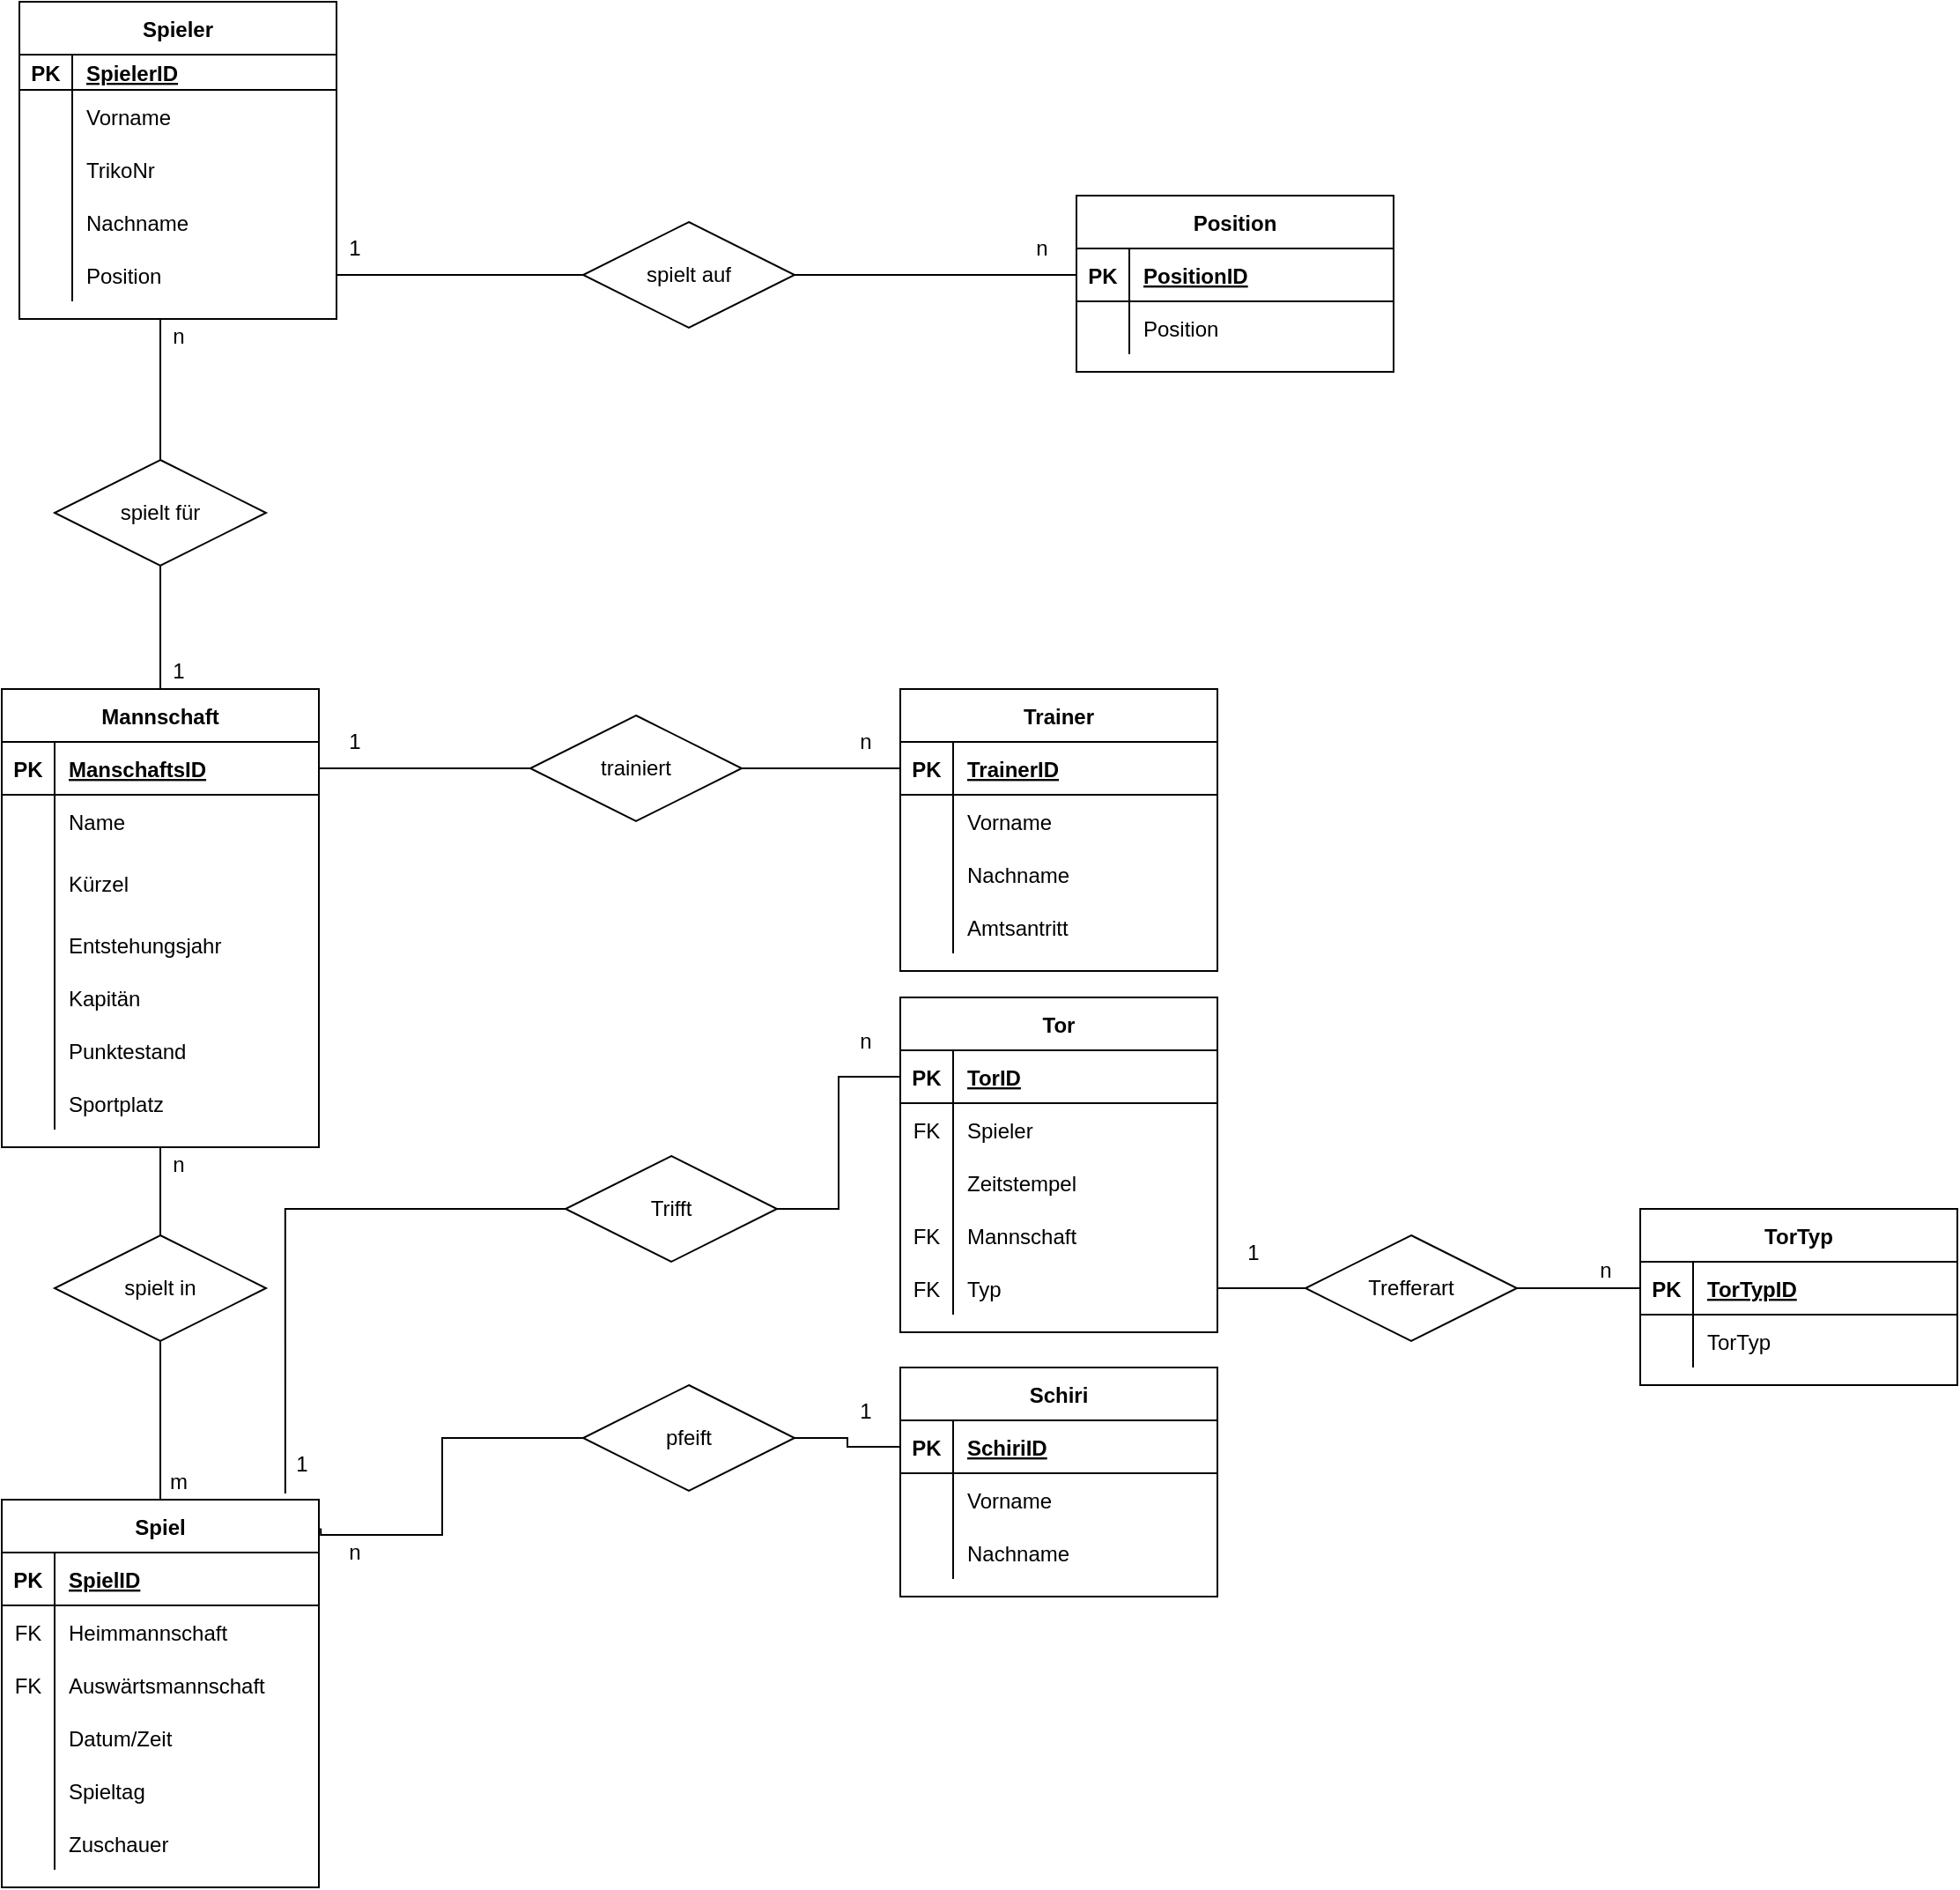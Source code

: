 <mxfile version="17.4.6" type="device"><diagram id="QR0t5IA153Iwo3cDRj8c" name="Page-1"><mxGraphModel dx="1673" dy="841" grid="1" gridSize="10" guides="1" tooltips="1" connect="1" arrows="1" fold="1" page="1" pageScale="1" pageWidth="827" pageHeight="1169" math="0" shadow="0"><root><mxCell id="0"/><mxCell id="1" parent="0"/><mxCell id="EWFxsvUNvCJsgyizFz2t-1" value="Spieler" style="shape=table;startSize=30;container=1;collapsible=1;childLayout=tableLayout;fixedRows=1;rowLines=0;fontStyle=1;align=center;resizeLast=1;" parent="1" vertex="1"><mxGeometry x="70" y="90" width="180" height="180" as="geometry"/></mxCell><mxCell id="EWFxsvUNvCJsgyizFz2t-2" value="" style="shape=tableRow;horizontal=0;startSize=0;swimlaneHead=0;swimlaneBody=0;fillColor=none;collapsible=0;dropTarget=0;points=[[0,0.5],[1,0.5]];portConstraint=eastwest;top=0;left=0;right=0;bottom=1;" parent="EWFxsvUNvCJsgyizFz2t-1" vertex="1"><mxGeometry y="30" width="180" height="20" as="geometry"/></mxCell><mxCell id="EWFxsvUNvCJsgyizFz2t-3" value="PK" style="shape=partialRectangle;connectable=0;fillColor=none;top=0;left=0;bottom=0;right=0;fontStyle=1;overflow=hidden;" parent="EWFxsvUNvCJsgyizFz2t-2" vertex="1"><mxGeometry width="30" height="20" as="geometry"><mxRectangle width="30" height="20" as="alternateBounds"/></mxGeometry></mxCell><mxCell id="EWFxsvUNvCJsgyizFz2t-4" value="SpielerID" style="shape=partialRectangle;connectable=0;fillColor=none;top=0;left=0;bottom=0;right=0;align=left;spacingLeft=6;fontStyle=5;overflow=hidden;" parent="EWFxsvUNvCJsgyizFz2t-2" vertex="1"><mxGeometry x="30" width="150" height="20" as="geometry"><mxRectangle width="150" height="20" as="alternateBounds"/></mxGeometry></mxCell><mxCell id="EWFxsvUNvCJsgyizFz2t-5" value="" style="shape=tableRow;horizontal=0;startSize=0;swimlaneHead=0;swimlaneBody=0;fillColor=none;collapsible=0;dropTarget=0;points=[[0,0.5],[1,0.5]];portConstraint=eastwest;top=0;left=0;right=0;bottom=0;" parent="EWFxsvUNvCJsgyizFz2t-1" vertex="1"><mxGeometry y="50" width="180" height="30" as="geometry"/></mxCell><mxCell id="EWFxsvUNvCJsgyizFz2t-6" value="" style="shape=partialRectangle;connectable=0;fillColor=none;top=0;left=0;bottom=0;right=0;editable=1;overflow=hidden;" parent="EWFxsvUNvCJsgyizFz2t-5" vertex="1"><mxGeometry width="30" height="30" as="geometry"><mxRectangle width="30" height="30" as="alternateBounds"/></mxGeometry></mxCell><mxCell id="EWFxsvUNvCJsgyizFz2t-7" value="Vorname    " style="shape=partialRectangle;connectable=0;fillColor=none;top=0;left=0;bottom=0;right=0;align=left;spacingLeft=6;overflow=hidden;" parent="EWFxsvUNvCJsgyizFz2t-5" vertex="1"><mxGeometry x="30" width="150" height="30" as="geometry"><mxRectangle width="150" height="30" as="alternateBounds"/></mxGeometry></mxCell><mxCell id="EWFxsvUNvCJsgyizFz2t-27" value="" style="shape=tableRow;horizontal=0;startSize=0;swimlaneHead=0;swimlaneBody=0;fillColor=none;collapsible=0;dropTarget=0;points=[[0,0.5],[1,0.5]];portConstraint=eastwest;top=0;left=0;right=0;bottom=0;" parent="EWFxsvUNvCJsgyizFz2t-1" vertex="1"><mxGeometry y="80" width="180" height="30" as="geometry"/></mxCell><mxCell id="EWFxsvUNvCJsgyizFz2t-28" value="" style="shape=partialRectangle;connectable=0;fillColor=none;top=0;left=0;bottom=0;right=0;editable=1;overflow=hidden;" parent="EWFxsvUNvCJsgyizFz2t-27" vertex="1"><mxGeometry width="30" height="30" as="geometry"><mxRectangle width="30" height="30" as="alternateBounds"/></mxGeometry></mxCell><mxCell id="EWFxsvUNvCJsgyizFz2t-29" value="TrikoNr" style="shape=partialRectangle;connectable=0;fillColor=none;top=0;left=0;bottom=0;right=0;align=left;spacingLeft=6;overflow=hidden;" parent="EWFxsvUNvCJsgyizFz2t-27" vertex="1"><mxGeometry x="30" width="150" height="30" as="geometry"><mxRectangle width="150" height="30" as="alternateBounds"/></mxGeometry></mxCell><mxCell id="EWFxsvUNvCJsgyizFz2t-8" value="" style="shape=tableRow;horizontal=0;startSize=0;swimlaneHead=0;swimlaneBody=0;fillColor=none;collapsible=0;dropTarget=0;points=[[0,0.5],[1,0.5]];portConstraint=eastwest;top=0;left=0;right=0;bottom=0;" parent="EWFxsvUNvCJsgyizFz2t-1" vertex="1"><mxGeometry y="110" width="180" height="30" as="geometry"/></mxCell><mxCell id="EWFxsvUNvCJsgyizFz2t-9" value="" style="shape=partialRectangle;connectable=0;fillColor=none;top=0;left=0;bottom=0;right=0;editable=1;overflow=hidden;" parent="EWFxsvUNvCJsgyizFz2t-8" vertex="1"><mxGeometry width="30" height="30" as="geometry"><mxRectangle width="30" height="30" as="alternateBounds"/></mxGeometry></mxCell><mxCell id="EWFxsvUNvCJsgyizFz2t-10" value="Nachname" style="shape=partialRectangle;connectable=0;fillColor=none;top=0;left=0;bottom=0;right=0;align=left;spacingLeft=6;overflow=hidden;" parent="EWFxsvUNvCJsgyizFz2t-8" vertex="1"><mxGeometry x="30" width="150" height="30" as="geometry"><mxRectangle width="150" height="30" as="alternateBounds"/></mxGeometry></mxCell><mxCell id="EWFxsvUNvCJsgyizFz2t-11" value="" style="shape=tableRow;horizontal=0;startSize=0;swimlaneHead=0;swimlaneBody=0;fillColor=none;collapsible=0;dropTarget=0;points=[[0,0.5],[1,0.5]];portConstraint=eastwest;top=0;left=0;right=0;bottom=0;" parent="EWFxsvUNvCJsgyizFz2t-1" vertex="1"><mxGeometry y="140" width="180" height="30" as="geometry"/></mxCell><mxCell id="EWFxsvUNvCJsgyizFz2t-12" value="" style="shape=partialRectangle;connectable=0;fillColor=none;top=0;left=0;bottom=0;right=0;editable=1;overflow=hidden;" parent="EWFxsvUNvCJsgyizFz2t-11" vertex="1"><mxGeometry width="30" height="30" as="geometry"><mxRectangle width="30" height="30" as="alternateBounds"/></mxGeometry></mxCell><mxCell id="EWFxsvUNvCJsgyizFz2t-13" value="Position" style="shape=partialRectangle;connectable=0;fillColor=none;top=0;left=0;bottom=0;right=0;align=left;spacingLeft=6;overflow=hidden;" parent="EWFxsvUNvCJsgyizFz2t-11" vertex="1"><mxGeometry x="30" width="150" height="30" as="geometry"><mxRectangle width="150" height="30" as="alternateBounds"/></mxGeometry></mxCell><mxCell id="EWFxsvUNvCJsgyizFz2t-14" value="Position" style="shape=table;startSize=30;container=1;collapsible=1;childLayout=tableLayout;fixedRows=1;rowLines=0;fontStyle=1;align=center;resizeLast=1;" parent="1" vertex="1"><mxGeometry x="670" y="200" width="180" height="100" as="geometry"/></mxCell><mxCell id="EWFxsvUNvCJsgyizFz2t-15" value="" style="shape=tableRow;horizontal=0;startSize=0;swimlaneHead=0;swimlaneBody=0;fillColor=none;collapsible=0;dropTarget=0;points=[[0,0.5],[1,0.5]];portConstraint=eastwest;top=0;left=0;right=0;bottom=1;" parent="EWFxsvUNvCJsgyizFz2t-14" vertex="1"><mxGeometry y="30" width="180" height="30" as="geometry"/></mxCell><mxCell id="EWFxsvUNvCJsgyizFz2t-16" value="PK" style="shape=partialRectangle;connectable=0;fillColor=none;top=0;left=0;bottom=0;right=0;fontStyle=1;overflow=hidden;" parent="EWFxsvUNvCJsgyizFz2t-15" vertex="1"><mxGeometry width="30" height="30" as="geometry"><mxRectangle width="30" height="30" as="alternateBounds"/></mxGeometry></mxCell><mxCell id="EWFxsvUNvCJsgyizFz2t-17" value="PositionID" style="shape=partialRectangle;connectable=0;fillColor=none;top=0;left=0;bottom=0;right=0;align=left;spacingLeft=6;fontStyle=5;overflow=hidden;" parent="EWFxsvUNvCJsgyizFz2t-15" vertex="1"><mxGeometry x="30" width="150" height="30" as="geometry"><mxRectangle width="150" height="30" as="alternateBounds"/></mxGeometry></mxCell><mxCell id="EWFxsvUNvCJsgyizFz2t-18" value="" style="shape=tableRow;horizontal=0;startSize=0;swimlaneHead=0;swimlaneBody=0;fillColor=none;collapsible=0;dropTarget=0;points=[[0,0.5],[1,0.5]];portConstraint=eastwest;top=0;left=0;right=0;bottom=0;" parent="EWFxsvUNvCJsgyizFz2t-14" vertex="1"><mxGeometry y="60" width="180" height="30" as="geometry"/></mxCell><mxCell id="EWFxsvUNvCJsgyizFz2t-19" value="" style="shape=partialRectangle;connectable=0;fillColor=none;top=0;left=0;bottom=0;right=0;editable=1;overflow=hidden;" parent="EWFxsvUNvCJsgyizFz2t-18" vertex="1"><mxGeometry width="30" height="30" as="geometry"><mxRectangle width="30" height="30" as="alternateBounds"/></mxGeometry></mxCell><mxCell id="EWFxsvUNvCJsgyizFz2t-20" value="Position" style="shape=partialRectangle;connectable=0;fillColor=none;top=0;left=0;bottom=0;right=0;align=left;spacingLeft=6;overflow=hidden;" parent="EWFxsvUNvCJsgyizFz2t-18" vertex="1"><mxGeometry x="30" width="150" height="30" as="geometry"><mxRectangle width="150" height="30" as="alternateBounds"/></mxGeometry></mxCell><mxCell id="EWFxsvUNvCJsgyizFz2t-32" value="Mannschaft" style="shape=table;startSize=30;container=1;collapsible=1;childLayout=tableLayout;fixedRows=1;rowLines=0;fontStyle=1;align=center;resizeLast=1;" parent="1" vertex="1"><mxGeometry x="60" y="480" width="180" height="260" as="geometry"/></mxCell><mxCell id="EWFxsvUNvCJsgyizFz2t-33" value="" style="shape=tableRow;horizontal=0;startSize=0;swimlaneHead=0;swimlaneBody=0;fillColor=none;collapsible=0;dropTarget=0;points=[[0,0.5],[1,0.5]];portConstraint=eastwest;top=0;left=0;right=0;bottom=1;" parent="EWFxsvUNvCJsgyizFz2t-32" vertex="1"><mxGeometry y="30" width="180" height="30" as="geometry"/></mxCell><mxCell id="EWFxsvUNvCJsgyizFz2t-34" value="PK" style="shape=partialRectangle;connectable=0;fillColor=none;top=0;left=0;bottom=0;right=0;fontStyle=1;overflow=hidden;" parent="EWFxsvUNvCJsgyizFz2t-33" vertex="1"><mxGeometry width="30" height="30" as="geometry"><mxRectangle width="30" height="30" as="alternateBounds"/></mxGeometry></mxCell><mxCell id="EWFxsvUNvCJsgyizFz2t-35" value="ManschaftsID" style="shape=partialRectangle;connectable=0;fillColor=none;top=0;left=0;bottom=0;right=0;align=left;spacingLeft=6;fontStyle=5;overflow=hidden;" parent="EWFxsvUNvCJsgyizFz2t-33" vertex="1"><mxGeometry x="30" width="150" height="30" as="geometry"><mxRectangle width="150" height="30" as="alternateBounds"/></mxGeometry></mxCell><mxCell id="EWFxsvUNvCJsgyizFz2t-36" value="" style="shape=tableRow;horizontal=0;startSize=0;swimlaneHead=0;swimlaneBody=0;fillColor=none;collapsible=0;dropTarget=0;points=[[0,0.5],[1,0.5]];portConstraint=eastwest;top=0;left=0;right=0;bottom=0;" parent="EWFxsvUNvCJsgyizFz2t-32" vertex="1"><mxGeometry y="60" width="180" height="30" as="geometry"/></mxCell><mxCell id="EWFxsvUNvCJsgyizFz2t-37" value="" style="shape=partialRectangle;connectable=0;fillColor=none;top=0;left=0;bottom=0;right=0;editable=1;overflow=hidden;" parent="EWFxsvUNvCJsgyizFz2t-36" vertex="1"><mxGeometry width="30" height="30" as="geometry"><mxRectangle width="30" height="30" as="alternateBounds"/></mxGeometry></mxCell><mxCell id="EWFxsvUNvCJsgyizFz2t-38" value="Name    " style="shape=partialRectangle;connectable=0;fillColor=none;top=0;left=0;bottom=0;right=0;align=left;spacingLeft=6;overflow=hidden;" parent="EWFxsvUNvCJsgyizFz2t-36" vertex="1"><mxGeometry x="30" width="150" height="30" as="geometry"><mxRectangle width="150" height="30" as="alternateBounds"/></mxGeometry></mxCell><mxCell id="EWFxsvUNvCJsgyizFz2t-39" value="" style="shape=tableRow;horizontal=0;startSize=0;swimlaneHead=0;swimlaneBody=0;fillColor=none;collapsible=0;dropTarget=0;points=[[0,0.5],[1,0.5]];portConstraint=eastwest;top=0;left=0;right=0;bottom=0;" parent="EWFxsvUNvCJsgyizFz2t-32" vertex="1"><mxGeometry y="90" width="180" height="40" as="geometry"/></mxCell><mxCell id="EWFxsvUNvCJsgyizFz2t-40" value="" style="shape=partialRectangle;connectable=0;fillColor=none;top=0;left=0;bottom=0;right=0;editable=1;overflow=hidden;" parent="EWFxsvUNvCJsgyizFz2t-39" vertex="1"><mxGeometry width="30" height="40" as="geometry"><mxRectangle width="30" height="40" as="alternateBounds"/></mxGeometry></mxCell><mxCell id="EWFxsvUNvCJsgyizFz2t-41" value="Kürzel" style="shape=partialRectangle;connectable=0;fillColor=none;top=0;left=0;bottom=0;right=0;align=left;spacingLeft=6;overflow=hidden;" parent="EWFxsvUNvCJsgyizFz2t-39" vertex="1"><mxGeometry x="30" width="150" height="40" as="geometry"><mxRectangle width="150" height="40" as="alternateBounds"/></mxGeometry></mxCell><mxCell id="EWFxsvUNvCJsgyizFz2t-42" value="" style="shape=tableRow;horizontal=0;startSize=0;swimlaneHead=0;swimlaneBody=0;fillColor=none;collapsible=0;dropTarget=0;points=[[0,0.5],[1,0.5]];portConstraint=eastwest;top=0;left=0;right=0;bottom=0;" parent="EWFxsvUNvCJsgyizFz2t-32" vertex="1"><mxGeometry y="130" width="180" height="30" as="geometry"/></mxCell><mxCell id="EWFxsvUNvCJsgyizFz2t-43" value="" style="shape=partialRectangle;connectable=0;fillColor=none;top=0;left=0;bottom=0;right=0;editable=1;overflow=hidden;" parent="EWFxsvUNvCJsgyizFz2t-42" vertex="1"><mxGeometry width="30" height="30" as="geometry"><mxRectangle width="30" height="30" as="alternateBounds"/></mxGeometry></mxCell><mxCell id="EWFxsvUNvCJsgyizFz2t-44" value="Entstehungsjahr" style="shape=partialRectangle;connectable=0;fillColor=none;top=0;left=0;bottom=0;right=0;align=left;spacingLeft=6;overflow=hidden;" parent="EWFxsvUNvCJsgyizFz2t-42" vertex="1"><mxGeometry x="30" width="150" height="30" as="geometry"><mxRectangle width="150" height="30" as="alternateBounds"/></mxGeometry></mxCell><mxCell id="EWFxsvUNvCJsgyizFz2t-59" value="" style="shape=tableRow;horizontal=0;startSize=0;swimlaneHead=0;swimlaneBody=0;fillColor=none;collapsible=0;dropTarget=0;points=[[0,0.5],[1,0.5]];portConstraint=eastwest;top=0;left=0;right=0;bottom=0;" parent="EWFxsvUNvCJsgyizFz2t-32" vertex="1"><mxGeometry y="160" width="180" height="30" as="geometry"/></mxCell><mxCell id="EWFxsvUNvCJsgyizFz2t-60" value="" style="shape=partialRectangle;connectable=0;fillColor=none;top=0;left=0;bottom=0;right=0;editable=1;overflow=hidden;" parent="EWFxsvUNvCJsgyizFz2t-59" vertex="1"><mxGeometry width="30" height="30" as="geometry"><mxRectangle width="30" height="30" as="alternateBounds"/></mxGeometry></mxCell><mxCell id="EWFxsvUNvCJsgyizFz2t-61" value="Kapitän" style="shape=partialRectangle;connectable=0;fillColor=none;top=0;left=0;bottom=0;right=0;align=left;spacingLeft=6;overflow=hidden;" parent="EWFxsvUNvCJsgyizFz2t-59" vertex="1"><mxGeometry x="30" width="150" height="30" as="geometry"><mxRectangle width="150" height="30" as="alternateBounds"/></mxGeometry></mxCell><mxCell id="EWFxsvUNvCJsgyizFz2t-203" value="" style="shape=tableRow;horizontal=0;startSize=0;swimlaneHead=0;swimlaneBody=0;fillColor=none;collapsible=0;dropTarget=0;points=[[0,0.5],[1,0.5]];portConstraint=eastwest;top=0;left=0;right=0;bottom=0;" parent="EWFxsvUNvCJsgyizFz2t-32" vertex="1"><mxGeometry y="190" width="180" height="30" as="geometry"/></mxCell><mxCell id="EWFxsvUNvCJsgyizFz2t-204" value="" style="shape=partialRectangle;connectable=0;fillColor=none;top=0;left=0;bottom=0;right=0;editable=1;overflow=hidden;" parent="EWFxsvUNvCJsgyizFz2t-203" vertex="1"><mxGeometry width="30" height="30" as="geometry"><mxRectangle width="30" height="30" as="alternateBounds"/></mxGeometry></mxCell><mxCell id="EWFxsvUNvCJsgyizFz2t-205" value="Punktestand" style="shape=partialRectangle;connectable=0;fillColor=none;top=0;left=0;bottom=0;right=0;align=left;spacingLeft=6;overflow=hidden;" parent="EWFxsvUNvCJsgyizFz2t-203" vertex="1"><mxGeometry x="30" width="150" height="30" as="geometry"><mxRectangle width="150" height="30" as="alternateBounds"/></mxGeometry></mxCell><mxCell id="EWFxsvUNvCJsgyizFz2t-167" value="" style="shape=tableRow;horizontal=0;startSize=0;swimlaneHead=0;swimlaneBody=0;fillColor=none;collapsible=0;dropTarget=0;points=[[0,0.5],[1,0.5]];portConstraint=eastwest;top=0;left=0;right=0;bottom=0;" parent="EWFxsvUNvCJsgyizFz2t-32" vertex="1"><mxGeometry y="220" width="180" height="30" as="geometry"/></mxCell><mxCell id="EWFxsvUNvCJsgyizFz2t-168" value="" style="shape=partialRectangle;connectable=0;fillColor=none;top=0;left=0;bottom=0;right=0;editable=1;overflow=hidden;" parent="EWFxsvUNvCJsgyizFz2t-167" vertex="1"><mxGeometry width="30" height="30" as="geometry"><mxRectangle width="30" height="30" as="alternateBounds"/></mxGeometry></mxCell><mxCell id="EWFxsvUNvCJsgyizFz2t-169" value="Sportplatz" style="shape=partialRectangle;connectable=0;fillColor=none;top=0;left=0;bottom=0;right=0;align=left;spacingLeft=6;overflow=hidden;" parent="EWFxsvUNvCJsgyizFz2t-167" vertex="1"><mxGeometry x="30" width="150" height="30" as="geometry"><mxRectangle width="150" height="30" as="alternateBounds"/></mxGeometry></mxCell><mxCell id="EWFxsvUNvCJsgyizFz2t-76" value="Trainer" style="shape=table;startSize=30;container=1;collapsible=1;childLayout=tableLayout;fixedRows=1;rowLines=0;fontStyle=1;align=center;resizeLast=1;" parent="1" vertex="1"><mxGeometry x="570" y="480" width="180" height="160" as="geometry"/></mxCell><mxCell id="EWFxsvUNvCJsgyizFz2t-77" value="" style="shape=tableRow;horizontal=0;startSize=0;swimlaneHead=0;swimlaneBody=0;fillColor=none;collapsible=0;dropTarget=0;points=[[0,0.5],[1,0.5]];portConstraint=eastwest;top=0;left=0;right=0;bottom=1;" parent="EWFxsvUNvCJsgyizFz2t-76" vertex="1"><mxGeometry y="30" width="180" height="30" as="geometry"/></mxCell><mxCell id="EWFxsvUNvCJsgyizFz2t-78" value="PK" style="shape=partialRectangle;connectable=0;fillColor=none;top=0;left=0;bottom=0;right=0;fontStyle=1;overflow=hidden;" parent="EWFxsvUNvCJsgyizFz2t-77" vertex="1"><mxGeometry width="30" height="30" as="geometry"><mxRectangle width="30" height="30" as="alternateBounds"/></mxGeometry></mxCell><mxCell id="EWFxsvUNvCJsgyizFz2t-79" value="TrainerID" style="shape=partialRectangle;connectable=0;fillColor=none;top=0;left=0;bottom=0;right=0;align=left;spacingLeft=6;fontStyle=5;overflow=hidden;" parent="EWFxsvUNvCJsgyizFz2t-77" vertex="1"><mxGeometry x="30" width="150" height="30" as="geometry"><mxRectangle width="150" height="30" as="alternateBounds"/></mxGeometry></mxCell><mxCell id="EWFxsvUNvCJsgyizFz2t-80" value="" style="shape=tableRow;horizontal=0;startSize=0;swimlaneHead=0;swimlaneBody=0;fillColor=none;collapsible=0;dropTarget=0;points=[[0,0.5],[1,0.5]];portConstraint=eastwest;top=0;left=0;right=0;bottom=0;" parent="EWFxsvUNvCJsgyizFz2t-76" vertex="1"><mxGeometry y="60" width="180" height="30" as="geometry"/></mxCell><mxCell id="EWFxsvUNvCJsgyizFz2t-81" value="" style="shape=partialRectangle;connectable=0;fillColor=none;top=0;left=0;bottom=0;right=0;editable=1;overflow=hidden;" parent="EWFxsvUNvCJsgyizFz2t-80" vertex="1"><mxGeometry width="30" height="30" as="geometry"><mxRectangle width="30" height="30" as="alternateBounds"/></mxGeometry></mxCell><mxCell id="EWFxsvUNvCJsgyizFz2t-82" value="Vorname" style="shape=partialRectangle;connectable=0;fillColor=none;top=0;left=0;bottom=0;right=0;align=left;spacingLeft=6;overflow=hidden;" parent="EWFxsvUNvCJsgyizFz2t-80" vertex="1"><mxGeometry x="30" width="150" height="30" as="geometry"><mxRectangle width="150" height="30" as="alternateBounds"/></mxGeometry></mxCell><mxCell id="EWFxsvUNvCJsgyizFz2t-83" value="" style="shape=tableRow;horizontal=0;startSize=0;swimlaneHead=0;swimlaneBody=0;fillColor=none;collapsible=0;dropTarget=0;points=[[0,0.5],[1,0.5]];portConstraint=eastwest;top=0;left=0;right=0;bottom=0;" parent="EWFxsvUNvCJsgyizFz2t-76" vertex="1"><mxGeometry y="90" width="180" height="30" as="geometry"/></mxCell><mxCell id="EWFxsvUNvCJsgyizFz2t-84" value="" style="shape=partialRectangle;connectable=0;fillColor=none;top=0;left=0;bottom=0;right=0;editable=1;overflow=hidden;" parent="EWFxsvUNvCJsgyizFz2t-83" vertex="1"><mxGeometry width="30" height="30" as="geometry"><mxRectangle width="30" height="30" as="alternateBounds"/></mxGeometry></mxCell><mxCell id="EWFxsvUNvCJsgyizFz2t-85" value="Nachname" style="shape=partialRectangle;connectable=0;fillColor=none;top=0;left=0;bottom=0;right=0;align=left;spacingLeft=6;overflow=hidden;" parent="EWFxsvUNvCJsgyizFz2t-83" vertex="1"><mxGeometry x="30" width="150" height="30" as="geometry"><mxRectangle width="150" height="30" as="alternateBounds"/></mxGeometry></mxCell><mxCell id="EWFxsvUNvCJsgyizFz2t-86" value="" style="shape=tableRow;horizontal=0;startSize=0;swimlaneHead=0;swimlaneBody=0;fillColor=none;collapsible=0;dropTarget=0;points=[[0,0.5],[1,0.5]];portConstraint=eastwest;top=0;left=0;right=0;bottom=0;" parent="EWFxsvUNvCJsgyizFz2t-76" vertex="1"><mxGeometry y="120" width="180" height="30" as="geometry"/></mxCell><mxCell id="EWFxsvUNvCJsgyizFz2t-87" value="" style="shape=partialRectangle;connectable=0;fillColor=none;top=0;left=0;bottom=0;right=0;editable=1;overflow=hidden;" parent="EWFxsvUNvCJsgyizFz2t-86" vertex="1"><mxGeometry width="30" height="30" as="geometry"><mxRectangle width="30" height="30" as="alternateBounds"/></mxGeometry></mxCell><mxCell id="EWFxsvUNvCJsgyizFz2t-88" value="Amtsantritt" style="shape=partialRectangle;connectable=0;fillColor=none;top=0;left=0;bottom=0;right=0;align=left;spacingLeft=6;overflow=hidden;" parent="EWFxsvUNvCJsgyizFz2t-86" vertex="1"><mxGeometry x="30" width="150" height="30" as="geometry"><mxRectangle width="150" height="30" as="alternateBounds"/></mxGeometry></mxCell><mxCell id="EWFxsvUNvCJsgyizFz2t-90" style="edgeStyle=orthogonalEdgeStyle;rounded=0;orthogonalLoop=1;jettySize=auto;html=1;exitX=0.5;exitY=0;exitDx=0;exitDy=0;endArrow=none;endFill=0;" parent="1" source="EWFxsvUNvCJsgyizFz2t-89" edge="1"><mxGeometry relative="1" as="geometry"><mxPoint x="150" y="270" as="targetPoint"/></mxGeometry></mxCell><mxCell id="EWFxsvUNvCJsgyizFz2t-91" style="edgeStyle=orthogonalEdgeStyle;rounded=0;orthogonalLoop=1;jettySize=auto;html=1;exitX=0.5;exitY=1;exitDx=0;exitDy=0;entryX=0.5;entryY=0;entryDx=0;entryDy=0;endArrow=none;endFill=0;" parent="1" source="EWFxsvUNvCJsgyizFz2t-89" target="EWFxsvUNvCJsgyizFz2t-32" edge="1"><mxGeometry relative="1" as="geometry"/></mxCell><mxCell id="EWFxsvUNvCJsgyizFz2t-89" value="spielt für" style="shape=rhombus;perimeter=rhombusPerimeter;whiteSpace=wrap;html=1;align=center;" parent="1" vertex="1"><mxGeometry x="90" y="350" width="120" height="60" as="geometry"/></mxCell><mxCell id="EWFxsvUNvCJsgyizFz2t-94" style="edgeStyle=orthogonalEdgeStyle;rounded=0;orthogonalLoop=1;jettySize=auto;html=1;exitX=1;exitY=0.5;exitDx=0;exitDy=0;entryX=0;entryY=0.5;entryDx=0;entryDy=0;endArrow=none;endFill=0;" parent="1" source="EWFxsvUNvCJsgyizFz2t-93" target="EWFxsvUNvCJsgyizFz2t-77" edge="1"><mxGeometry relative="1" as="geometry"/></mxCell><mxCell id="EWFxsvUNvCJsgyizFz2t-95" style="edgeStyle=orthogonalEdgeStyle;rounded=0;orthogonalLoop=1;jettySize=auto;html=1;exitX=0;exitY=0.5;exitDx=0;exitDy=0;entryX=1;entryY=0.5;entryDx=0;entryDy=0;endArrow=none;endFill=0;" parent="1" source="EWFxsvUNvCJsgyizFz2t-93" target="EWFxsvUNvCJsgyizFz2t-33" edge="1"><mxGeometry relative="1" as="geometry"><mxPoint x="300" y="530" as="targetPoint"/></mxGeometry></mxCell><mxCell id="EWFxsvUNvCJsgyizFz2t-93" value="trainiert" style="shape=rhombus;perimeter=rhombusPerimeter;whiteSpace=wrap;html=1;align=center;" parent="1" vertex="1"><mxGeometry x="360" y="495" width="120" height="60" as="geometry"/></mxCell><mxCell id="EWFxsvUNvCJsgyizFz2t-96" value="Spiel" style="shape=table;startSize=30;container=1;collapsible=1;childLayout=tableLayout;fixedRows=1;rowLines=0;fontStyle=1;align=center;resizeLast=1;" parent="1" vertex="1"><mxGeometry x="60" y="940" width="180" height="220" as="geometry"/></mxCell><mxCell id="EWFxsvUNvCJsgyizFz2t-97" value="" style="shape=tableRow;horizontal=0;startSize=0;swimlaneHead=0;swimlaneBody=0;fillColor=none;collapsible=0;dropTarget=0;points=[[0,0.5],[1,0.5]];portConstraint=eastwest;top=0;left=0;right=0;bottom=1;" parent="EWFxsvUNvCJsgyizFz2t-96" vertex="1"><mxGeometry y="30" width="180" height="30" as="geometry"/></mxCell><mxCell id="EWFxsvUNvCJsgyizFz2t-98" value="PK" style="shape=partialRectangle;connectable=0;fillColor=none;top=0;left=0;bottom=0;right=0;fontStyle=1;overflow=hidden;" parent="EWFxsvUNvCJsgyizFz2t-97" vertex="1"><mxGeometry width="30" height="30" as="geometry"><mxRectangle width="30" height="30" as="alternateBounds"/></mxGeometry></mxCell><mxCell id="EWFxsvUNvCJsgyizFz2t-99" value="SpielID" style="shape=partialRectangle;connectable=0;fillColor=none;top=0;left=0;bottom=0;right=0;align=left;spacingLeft=6;fontStyle=5;overflow=hidden;" parent="EWFxsvUNvCJsgyizFz2t-97" vertex="1"><mxGeometry x="30" width="150" height="30" as="geometry"><mxRectangle width="150" height="30" as="alternateBounds"/></mxGeometry></mxCell><mxCell id="EWFxsvUNvCJsgyizFz2t-100" value="" style="shape=tableRow;horizontal=0;startSize=0;swimlaneHead=0;swimlaneBody=0;fillColor=none;collapsible=0;dropTarget=0;points=[[0,0.5],[1,0.5]];portConstraint=eastwest;top=0;left=0;right=0;bottom=0;" parent="EWFxsvUNvCJsgyizFz2t-96" vertex="1"><mxGeometry y="60" width="180" height="30" as="geometry"/></mxCell><mxCell id="EWFxsvUNvCJsgyizFz2t-101" value="FK" style="shape=partialRectangle;connectable=0;fillColor=none;top=0;left=0;bottom=0;right=0;editable=1;overflow=hidden;" parent="EWFxsvUNvCJsgyizFz2t-100" vertex="1"><mxGeometry width="30" height="30" as="geometry"><mxRectangle width="30" height="30" as="alternateBounds"/></mxGeometry></mxCell><mxCell id="EWFxsvUNvCJsgyizFz2t-102" value="Heimmannschaft" style="shape=partialRectangle;connectable=0;fillColor=none;top=0;left=0;bottom=0;right=0;align=left;spacingLeft=6;overflow=hidden;" parent="EWFxsvUNvCJsgyizFz2t-100" vertex="1"><mxGeometry x="30" width="150" height="30" as="geometry"><mxRectangle width="150" height="30" as="alternateBounds"/></mxGeometry></mxCell><mxCell id="EWFxsvUNvCJsgyizFz2t-103" value="" style="shape=tableRow;horizontal=0;startSize=0;swimlaneHead=0;swimlaneBody=0;fillColor=none;collapsible=0;dropTarget=0;points=[[0,0.5],[1,0.5]];portConstraint=eastwest;top=0;left=0;right=0;bottom=0;" parent="EWFxsvUNvCJsgyizFz2t-96" vertex="1"><mxGeometry y="90" width="180" height="30" as="geometry"/></mxCell><mxCell id="EWFxsvUNvCJsgyizFz2t-104" value="FK" style="shape=partialRectangle;connectable=0;fillColor=none;top=0;left=0;bottom=0;right=0;editable=1;overflow=hidden;" parent="EWFxsvUNvCJsgyizFz2t-103" vertex="1"><mxGeometry width="30" height="30" as="geometry"><mxRectangle width="30" height="30" as="alternateBounds"/></mxGeometry></mxCell><mxCell id="EWFxsvUNvCJsgyizFz2t-105" value="Auswärtsmannschaft" style="shape=partialRectangle;connectable=0;fillColor=none;top=0;left=0;bottom=0;right=0;align=left;spacingLeft=6;overflow=hidden;" parent="EWFxsvUNvCJsgyizFz2t-103" vertex="1"><mxGeometry x="30" width="150" height="30" as="geometry"><mxRectangle width="150" height="30" as="alternateBounds"/></mxGeometry></mxCell><mxCell id="EWFxsvUNvCJsgyizFz2t-106" value="" style="shape=tableRow;horizontal=0;startSize=0;swimlaneHead=0;swimlaneBody=0;fillColor=none;collapsible=0;dropTarget=0;points=[[0,0.5],[1,0.5]];portConstraint=eastwest;top=0;left=0;right=0;bottom=0;" parent="EWFxsvUNvCJsgyizFz2t-96" vertex="1"><mxGeometry y="120" width="180" height="30" as="geometry"/></mxCell><mxCell id="EWFxsvUNvCJsgyizFz2t-107" value="" style="shape=partialRectangle;connectable=0;fillColor=none;top=0;left=0;bottom=0;right=0;editable=1;overflow=hidden;" parent="EWFxsvUNvCJsgyizFz2t-106" vertex="1"><mxGeometry width="30" height="30" as="geometry"><mxRectangle width="30" height="30" as="alternateBounds"/></mxGeometry></mxCell><mxCell id="EWFxsvUNvCJsgyizFz2t-108" value="Datum/Zeit" style="shape=partialRectangle;connectable=0;fillColor=none;top=0;left=0;bottom=0;right=0;align=left;spacingLeft=6;overflow=hidden;" parent="EWFxsvUNvCJsgyizFz2t-106" vertex="1"><mxGeometry x="30" width="150" height="30" as="geometry"><mxRectangle width="150" height="30" as="alternateBounds"/></mxGeometry></mxCell><mxCell id="VdkqAShr_HlRjhlk_ANl-1" value="" style="shape=tableRow;horizontal=0;startSize=0;swimlaneHead=0;swimlaneBody=0;fillColor=none;collapsible=0;dropTarget=0;points=[[0,0.5],[1,0.5]];portConstraint=eastwest;top=0;left=0;right=0;bottom=0;" vertex="1" parent="EWFxsvUNvCJsgyizFz2t-96"><mxGeometry y="150" width="180" height="30" as="geometry"/></mxCell><mxCell id="VdkqAShr_HlRjhlk_ANl-2" value="" style="shape=partialRectangle;connectable=0;fillColor=none;top=0;left=0;bottom=0;right=0;editable=1;overflow=hidden;" vertex="1" parent="VdkqAShr_HlRjhlk_ANl-1"><mxGeometry width="30" height="30" as="geometry"><mxRectangle width="30" height="30" as="alternateBounds"/></mxGeometry></mxCell><mxCell id="VdkqAShr_HlRjhlk_ANl-3" value="Spieltag" style="shape=partialRectangle;connectable=0;fillColor=none;top=0;left=0;bottom=0;right=0;align=left;spacingLeft=6;overflow=hidden;" vertex="1" parent="VdkqAShr_HlRjhlk_ANl-1"><mxGeometry x="30" width="150" height="30" as="geometry"><mxRectangle width="150" height="30" as="alternateBounds"/></mxGeometry></mxCell><mxCell id="EWFxsvUNvCJsgyizFz2t-110" value="" style="shape=tableRow;horizontal=0;startSize=0;swimlaneHead=0;swimlaneBody=0;fillColor=none;collapsible=0;dropTarget=0;points=[[0,0.5],[1,0.5]];portConstraint=eastwest;top=0;left=0;right=0;bottom=0;" parent="EWFxsvUNvCJsgyizFz2t-96" vertex="1"><mxGeometry y="180" width="180" height="30" as="geometry"/></mxCell><mxCell id="EWFxsvUNvCJsgyizFz2t-111" value="" style="shape=partialRectangle;connectable=0;fillColor=none;top=0;left=0;bottom=0;right=0;editable=1;overflow=hidden;" parent="EWFxsvUNvCJsgyizFz2t-110" vertex="1"><mxGeometry width="30" height="30" as="geometry"><mxRectangle width="30" height="30" as="alternateBounds"/></mxGeometry></mxCell><mxCell id="EWFxsvUNvCJsgyizFz2t-112" value="Zuschauer" style="shape=partialRectangle;connectable=0;fillColor=none;top=0;left=0;bottom=0;right=0;align=left;spacingLeft=6;overflow=hidden;" parent="EWFxsvUNvCJsgyizFz2t-110" vertex="1"><mxGeometry x="30" width="150" height="30" as="geometry"><mxRectangle width="150" height="30" as="alternateBounds"/></mxGeometry></mxCell><mxCell id="EWFxsvUNvCJsgyizFz2t-113" value="Tor" style="shape=table;startSize=30;container=1;collapsible=1;childLayout=tableLayout;fixedRows=1;rowLines=0;fontStyle=1;align=center;resizeLast=1;" parent="1" vertex="1"><mxGeometry x="570" y="655" width="180" height="190" as="geometry"/></mxCell><mxCell id="EWFxsvUNvCJsgyizFz2t-114" value="" style="shape=tableRow;horizontal=0;startSize=0;swimlaneHead=0;swimlaneBody=0;fillColor=none;collapsible=0;dropTarget=0;points=[[0,0.5],[1,0.5]];portConstraint=eastwest;top=0;left=0;right=0;bottom=1;" parent="EWFxsvUNvCJsgyizFz2t-113" vertex="1"><mxGeometry y="30" width="180" height="30" as="geometry"/></mxCell><mxCell id="EWFxsvUNvCJsgyizFz2t-115" value="PK" style="shape=partialRectangle;connectable=0;fillColor=none;top=0;left=0;bottom=0;right=0;fontStyle=1;overflow=hidden;" parent="EWFxsvUNvCJsgyizFz2t-114" vertex="1"><mxGeometry width="30" height="30" as="geometry"><mxRectangle width="30" height="30" as="alternateBounds"/></mxGeometry></mxCell><mxCell id="EWFxsvUNvCJsgyizFz2t-116" value="TorID" style="shape=partialRectangle;connectable=0;fillColor=none;top=0;left=0;bottom=0;right=0;align=left;spacingLeft=6;fontStyle=5;overflow=hidden;" parent="EWFxsvUNvCJsgyizFz2t-114" vertex="1"><mxGeometry x="30" width="150" height="30" as="geometry"><mxRectangle width="150" height="30" as="alternateBounds"/></mxGeometry></mxCell><mxCell id="EWFxsvUNvCJsgyizFz2t-117" value="" style="shape=tableRow;horizontal=0;startSize=0;swimlaneHead=0;swimlaneBody=0;fillColor=none;collapsible=0;dropTarget=0;points=[[0,0.5],[1,0.5]];portConstraint=eastwest;top=0;left=0;right=0;bottom=0;" parent="EWFxsvUNvCJsgyizFz2t-113" vertex="1"><mxGeometry y="60" width="180" height="30" as="geometry"/></mxCell><mxCell id="EWFxsvUNvCJsgyizFz2t-118" value="FK" style="shape=partialRectangle;connectable=0;fillColor=none;top=0;left=0;bottom=0;right=0;editable=1;overflow=hidden;" parent="EWFxsvUNvCJsgyizFz2t-117" vertex="1"><mxGeometry width="30" height="30" as="geometry"><mxRectangle width="30" height="30" as="alternateBounds"/></mxGeometry></mxCell><mxCell id="EWFxsvUNvCJsgyizFz2t-119" value="Spieler" style="shape=partialRectangle;connectable=0;fillColor=none;top=0;left=0;bottom=0;right=0;align=left;spacingLeft=6;overflow=hidden;" parent="EWFxsvUNvCJsgyizFz2t-117" vertex="1"><mxGeometry x="30" width="150" height="30" as="geometry"><mxRectangle width="150" height="30" as="alternateBounds"/></mxGeometry></mxCell><mxCell id="EWFxsvUNvCJsgyizFz2t-120" value="" style="shape=tableRow;horizontal=0;startSize=0;swimlaneHead=0;swimlaneBody=0;fillColor=none;collapsible=0;dropTarget=0;points=[[0,0.5],[1,0.5]];portConstraint=eastwest;top=0;left=0;right=0;bottom=0;" parent="EWFxsvUNvCJsgyizFz2t-113" vertex="1"><mxGeometry y="90" width="180" height="30" as="geometry"/></mxCell><mxCell id="EWFxsvUNvCJsgyizFz2t-121" value="" style="shape=partialRectangle;connectable=0;fillColor=none;top=0;left=0;bottom=0;right=0;editable=1;overflow=hidden;" parent="EWFxsvUNvCJsgyizFz2t-120" vertex="1"><mxGeometry width="30" height="30" as="geometry"><mxRectangle width="30" height="30" as="alternateBounds"/></mxGeometry></mxCell><mxCell id="EWFxsvUNvCJsgyizFz2t-122" value="Zeitstempel" style="shape=partialRectangle;connectable=0;fillColor=none;top=0;left=0;bottom=0;right=0;align=left;spacingLeft=6;overflow=hidden;" parent="EWFxsvUNvCJsgyizFz2t-120" vertex="1"><mxGeometry x="30" width="150" height="30" as="geometry"><mxRectangle width="150" height="30" as="alternateBounds"/></mxGeometry></mxCell><mxCell id="EWFxsvUNvCJsgyizFz2t-145" value="" style="shape=tableRow;horizontal=0;startSize=0;swimlaneHead=0;swimlaneBody=0;fillColor=none;collapsible=0;dropTarget=0;points=[[0,0.5],[1,0.5]];portConstraint=eastwest;top=0;left=0;right=0;bottom=0;" parent="EWFxsvUNvCJsgyizFz2t-113" vertex="1"><mxGeometry y="120" width="180" height="30" as="geometry"/></mxCell><mxCell id="EWFxsvUNvCJsgyizFz2t-146" value="FK" style="shape=partialRectangle;connectable=0;fillColor=none;top=0;left=0;bottom=0;right=0;editable=1;overflow=hidden;" parent="EWFxsvUNvCJsgyizFz2t-145" vertex="1"><mxGeometry width="30" height="30" as="geometry"><mxRectangle width="30" height="30" as="alternateBounds"/></mxGeometry></mxCell><mxCell id="EWFxsvUNvCJsgyizFz2t-147" value="Mannschaft" style="shape=partialRectangle;connectable=0;fillColor=none;top=0;left=0;bottom=0;right=0;align=left;spacingLeft=6;overflow=hidden;" parent="EWFxsvUNvCJsgyizFz2t-145" vertex="1"><mxGeometry x="30" width="150" height="30" as="geometry"><mxRectangle width="150" height="30" as="alternateBounds"/></mxGeometry></mxCell><mxCell id="EWFxsvUNvCJsgyizFz2t-123" value="" style="shape=tableRow;horizontal=0;startSize=0;swimlaneHead=0;swimlaneBody=0;fillColor=none;collapsible=0;dropTarget=0;points=[[0,0.5],[1,0.5]];portConstraint=eastwest;top=0;left=0;right=0;bottom=0;" parent="EWFxsvUNvCJsgyizFz2t-113" vertex="1"><mxGeometry y="150" width="180" height="30" as="geometry"/></mxCell><mxCell id="EWFxsvUNvCJsgyizFz2t-124" value="FK" style="shape=partialRectangle;connectable=0;fillColor=none;top=0;left=0;bottom=0;right=0;editable=1;overflow=hidden;" parent="EWFxsvUNvCJsgyizFz2t-123" vertex="1"><mxGeometry width="30" height="30" as="geometry"><mxRectangle width="30" height="30" as="alternateBounds"/></mxGeometry></mxCell><mxCell id="EWFxsvUNvCJsgyizFz2t-125" value="Typ" style="shape=partialRectangle;connectable=0;fillColor=none;top=0;left=0;bottom=0;right=0;align=left;spacingLeft=6;overflow=hidden;" parent="EWFxsvUNvCJsgyizFz2t-123" vertex="1"><mxGeometry x="30" width="150" height="30" as="geometry"><mxRectangle width="150" height="30" as="alternateBounds"/></mxGeometry></mxCell><mxCell id="EWFxsvUNvCJsgyizFz2t-126" value="TorTyp" style="shape=table;startSize=30;container=1;collapsible=1;childLayout=tableLayout;fixedRows=1;rowLines=0;fontStyle=1;align=center;resizeLast=1;" parent="1" vertex="1"><mxGeometry x="990" y="775" width="180" height="100" as="geometry"/></mxCell><mxCell id="EWFxsvUNvCJsgyizFz2t-127" value="" style="shape=tableRow;horizontal=0;startSize=0;swimlaneHead=0;swimlaneBody=0;fillColor=none;collapsible=0;dropTarget=0;points=[[0,0.5],[1,0.5]];portConstraint=eastwest;top=0;left=0;right=0;bottom=1;" parent="EWFxsvUNvCJsgyizFz2t-126" vertex="1"><mxGeometry y="30" width="180" height="30" as="geometry"/></mxCell><mxCell id="EWFxsvUNvCJsgyizFz2t-128" value="PK" style="shape=partialRectangle;connectable=0;fillColor=none;top=0;left=0;bottom=0;right=0;fontStyle=1;overflow=hidden;" parent="EWFxsvUNvCJsgyizFz2t-127" vertex="1"><mxGeometry width="30" height="30" as="geometry"><mxRectangle width="30" height="30" as="alternateBounds"/></mxGeometry></mxCell><mxCell id="EWFxsvUNvCJsgyizFz2t-129" value="TorTypID" style="shape=partialRectangle;connectable=0;fillColor=none;top=0;left=0;bottom=0;right=0;align=left;spacingLeft=6;fontStyle=5;overflow=hidden;" parent="EWFxsvUNvCJsgyizFz2t-127" vertex="1"><mxGeometry x="30" width="150" height="30" as="geometry"><mxRectangle width="150" height="30" as="alternateBounds"/></mxGeometry></mxCell><mxCell id="EWFxsvUNvCJsgyizFz2t-130" value="" style="shape=tableRow;horizontal=0;startSize=0;swimlaneHead=0;swimlaneBody=0;fillColor=none;collapsible=0;dropTarget=0;points=[[0,0.5],[1,0.5]];portConstraint=eastwest;top=0;left=0;right=0;bottom=0;" parent="EWFxsvUNvCJsgyizFz2t-126" vertex="1"><mxGeometry y="60" width="180" height="30" as="geometry"/></mxCell><mxCell id="EWFxsvUNvCJsgyizFz2t-131" value="" style="shape=partialRectangle;connectable=0;fillColor=none;top=0;left=0;bottom=0;right=0;editable=1;overflow=hidden;" parent="EWFxsvUNvCJsgyizFz2t-130" vertex="1"><mxGeometry width="30" height="30" as="geometry"><mxRectangle width="30" height="30" as="alternateBounds"/></mxGeometry></mxCell><mxCell id="EWFxsvUNvCJsgyizFz2t-132" value="TorTyp" style="shape=partialRectangle;connectable=0;fillColor=none;top=0;left=0;bottom=0;right=0;align=left;spacingLeft=6;overflow=hidden;" parent="EWFxsvUNvCJsgyizFz2t-130" vertex="1"><mxGeometry x="30" width="150" height="30" as="geometry"><mxRectangle width="150" height="30" as="alternateBounds"/></mxGeometry></mxCell><mxCell id="EWFxsvUNvCJsgyizFz2t-143" style="edgeStyle=orthogonalEdgeStyle;rounded=0;orthogonalLoop=1;jettySize=auto;html=1;exitX=1;exitY=0.5;exitDx=0;exitDy=0;entryX=0;entryY=0.5;entryDx=0;entryDy=0;endArrow=none;endFill=0;" parent="1" source="EWFxsvUNvCJsgyizFz2t-142" target="EWFxsvUNvCJsgyizFz2t-114" edge="1"><mxGeometry relative="1" as="geometry"/></mxCell><mxCell id="EWFxsvUNvCJsgyizFz2t-144" style="edgeStyle=orthogonalEdgeStyle;rounded=0;orthogonalLoop=1;jettySize=auto;html=1;exitX=0;exitY=0.5;exitDx=0;exitDy=0;entryX=0.894;entryY=-0.016;entryDx=0;entryDy=0;endArrow=none;endFill=0;entryPerimeter=0;" parent="1" source="EWFxsvUNvCJsgyizFz2t-142" target="EWFxsvUNvCJsgyizFz2t-96" edge="1"><mxGeometry relative="1" as="geometry"/></mxCell><mxCell id="EWFxsvUNvCJsgyizFz2t-142" value="Trifft" style="shape=rhombus;perimeter=rhombusPerimeter;whiteSpace=wrap;html=1;align=center;" parent="1" vertex="1"><mxGeometry x="380" y="745" width="120" height="60" as="geometry"/></mxCell><mxCell id="EWFxsvUNvCJsgyizFz2t-148" value="Schiri" style="shape=table;startSize=30;container=1;collapsible=1;childLayout=tableLayout;fixedRows=1;rowLines=0;fontStyle=1;align=center;resizeLast=1;" parent="1" vertex="1"><mxGeometry x="570" y="865" width="180" height="130" as="geometry"/></mxCell><mxCell id="EWFxsvUNvCJsgyizFz2t-149" value="" style="shape=tableRow;horizontal=0;startSize=0;swimlaneHead=0;swimlaneBody=0;fillColor=none;collapsible=0;dropTarget=0;points=[[0,0.5],[1,0.5]];portConstraint=eastwest;top=0;left=0;right=0;bottom=1;" parent="EWFxsvUNvCJsgyizFz2t-148" vertex="1"><mxGeometry y="30" width="180" height="30" as="geometry"/></mxCell><mxCell id="EWFxsvUNvCJsgyizFz2t-150" value="PK" style="shape=partialRectangle;connectable=0;fillColor=none;top=0;left=0;bottom=0;right=0;fontStyle=1;overflow=hidden;" parent="EWFxsvUNvCJsgyizFz2t-149" vertex="1"><mxGeometry width="30" height="30" as="geometry"><mxRectangle width="30" height="30" as="alternateBounds"/></mxGeometry></mxCell><mxCell id="EWFxsvUNvCJsgyizFz2t-151" value="SchiriID" style="shape=partialRectangle;connectable=0;fillColor=none;top=0;left=0;bottom=0;right=0;align=left;spacingLeft=6;fontStyle=5;overflow=hidden;" parent="EWFxsvUNvCJsgyizFz2t-149" vertex="1"><mxGeometry x="30" width="150" height="30" as="geometry"><mxRectangle width="150" height="30" as="alternateBounds"/></mxGeometry></mxCell><mxCell id="EWFxsvUNvCJsgyizFz2t-152" value="" style="shape=tableRow;horizontal=0;startSize=0;swimlaneHead=0;swimlaneBody=0;fillColor=none;collapsible=0;dropTarget=0;points=[[0,0.5],[1,0.5]];portConstraint=eastwest;top=0;left=0;right=0;bottom=0;" parent="EWFxsvUNvCJsgyizFz2t-148" vertex="1"><mxGeometry y="60" width="180" height="30" as="geometry"/></mxCell><mxCell id="EWFxsvUNvCJsgyizFz2t-153" value="" style="shape=partialRectangle;connectable=0;fillColor=none;top=0;left=0;bottom=0;right=0;editable=1;overflow=hidden;" parent="EWFxsvUNvCJsgyizFz2t-152" vertex="1"><mxGeometry width="30" height="30" as="geometry"><mxRectangle width="30" height="30" as="alternateBounds"/></mxGeometry></mxCell><mxCell id="EWFxsvUNvCJsgyizFz2t-154" value="Vorname" style="shape=partialRectangle;connectable=0;fillColor=none;top=0;left=0;bottom=0;right=0;align=left;spacingLeft=6;overflow=hidden;" parent="EWFxsvUNvCJsgyizFz2t-152" vertex="1"><mxGeometry x="30" width="150" height="30" as="geometry"><mxRectangle width="150" height="30" as="alternateBounds"/></mxGeometry></mxCell><mxCell id="EWFxsvUNvCJsgyizFz2t-155" value="" style="shape=tableRow;horizontal=0;startSize=0;swimlaneHead=0;swimlaneBody=0;fillColor=none;collapsible=0;dropTarget=0;points=[[0,0.5],[1,0.5]];portConstraint=eastwest;top=0;left=0;right=0;bottom=0;" parent="EWFxsvUNvCJsgyizFz2t-148" vertex="1"><mxGeometry y="90" width="180" height="30" as="geometry"/></mxCell><mxCell id="EWFxsvUNvCJsgyizFz2t-156" value="" style="shape=partialRectangle;connectable=0;fillColor=none;top=0;left=0;bottom=0;right=0;editable=1;overflow=hidden;" parent="EWFxsvUNvCJsgyizFz2t-155" vertex="1"><mxGeometry width="30" height="30" as="geometry"><mxRectangle width="30" height="30" as="alternateBounds"/></mxGeometry></mxCell><mxCell id="EWFxsvUNvCJsgyizFz2t-157" value="Nachname" style="shape=partialRectangle;connectable=0;fillColor=none;top=0;left=0;bottom=0;right=0;align=left;spacingLeft=6;overflow=hidden;" parent="EWFxsvUNvCJsgyizFz2t-155" vertex="1"><mxGeometry x="30" width="150" height="30" as="geometry"><mxRectangle width="150" height="30" as="alternateBounds"/></mxGeometry></mxCell><mxCell id="EWFxsvUNvCJsgyizFz2t-162" style="edgeStyle=orthogonalEdgeStyle;rounded=0;orthogonalLoop=1;jettySize=auto;html=1;exitX=1;exitY=0.5;exitDx=0;exitDy=0;entryX=0;entryY=0.5;entryDx=0;entryDy=0;endArrow=none;endFill=0;" parent="1" source="EWFxsvUNvCJsgyizFz2t-161" target="EWFxsvUNvCJsgyizFz2t-149" edge="1"><mxGeometry relative="1" as="geometry"/></mxCell><mxCell id="EWFxsvUNvCJsgyizFz2t-163" style="edgeStyle=orthogonalEdgeStyle;rounded=0;orthogonalLoop=1;jettySize=auto;html=1;exitX=0;exitY=0.5;exitDx=0;exitDy=0;endArrow=none;endFill=0;entryX=1.006;entryY=0.074;entryDx=0;entryDy=0;entryPerimeter=0;" parent="1" source="EWFxsvUNvCJsgyizFz2t-161" target="EWFxsvUNvCJsgyizFz2t-96" edge="1"><mxGeometry relative="1" as="geometry"><mxPoint x="280" y="960" as="targetPoint"/><Array as="points"><mxPoint x="310" y="905"/><mxPoint x="310" y="960"/><mxPoint x="241" y="960"/></Array></mxGeometry></mxCell><mxCell id="EWFxsvUNvCJsgyizFz2t-161" value="pfeift" style="shape=rhombus;perimeter=rhombusPerimeter;whiteSpace=wrap;html=1;align=center;" parent="1" vertex="1"><mxGeometry x="390" y="875" width="120" height="60" as="geometry"/></mxCell><mxCell id="EWFxsvUNvCJsgyizFz2t-165" style="edgeStyle=orthogonalEdgeStyle;rounded=0;orthogonalLoop=1;jettySize=auto;html=1;exitX=0.5;exitY=0;exitDx=0;exitDy=0;entryX=0.5;entryY=1;entryDx=0;entryDy=0;endArrow=none;endFill=0;" parent="1" source="EWFxsvUNvCJsgyizFz2t-164" target="EWFxsvUNvCJsgyizFz2t-32" edge="1"><mxGeometry relative="1" as="geometry"/></mxCell><mxCell id="EWFxsvUNvCJsgyizFz2t-166" style="edgeStyle=orthogonalEdgeStyle;rounded=0;orthogonalLoop=1;jettySize=auto;html=1;exitX=0.5;exitY=1;exitDx=0;exitDy=0;endArrow=none;endFill=0;" parent="1" source="EWFxsvUNvCJsgyizFz2t-164" target="EWFxsvUNvCJsgyizFz2t-96" edge="1"><mxGeometry relative="1" as="geometry"/></mxCell><mxCell id="EWFxsvUNvCJsgyizFz2t-164" value="spielt in" style="shape=rhombus;perimeter=rhombusPerimeter;whiteSpace=wrap;html=1;align=center;" parent="1" vertex="1"><mxGeometry x="90" y="790" width="120" height="60" as="geometry"/></mxCell><mxCell id="EWFxsvUNvCJsgyizFz2t-206" value="n" style="text;html=1;align=center;verticalAlign=middle;resizable=0;points=[];autosize=1;strokeColor=none;fillColor=none;" parent="1" vertex="1"><mxGeometry x="540" y="500" width="20" height="20" as="geometry"/></mxCell><mxCell id="EWFxsvUNvCJsgyizFz2t-207" value="1" style="text;html=1;align=center;verticalAlign=middle;resizable=0;points=[];autosize=1;strokeColor=none;fillColor=none;" parent="1" vertex="1"><mxGeometry x="250" y="500" width="20" height="20" as="geometry"/></mxCell><mxCell id="EWFxsvUNvCJsgyizFz2t-208" value="1" style="text;html=1;align=center;verticalAlign=middle;resizable=0;points=[];autosize=1;strokeColor=none;fillColor=none;" parent="1" vertex="1"><mxGeometry x="250" y="220" width="20" height="20" as="geometry"/></mxCell><mxCell id="EWFxsvUNvCJsgyizFz2t-209" value="&lt;div&gt;n&lt;/div&gt;" style="text;html=1;align=center;verticalAlign=middle;resizable=0;points=[];autosize=1;strokeColor=none;fillColor=none;" parent="1" vertex="1"><mxGeometry x="640" y="220" width="20" height="20" as="geometry"/></mxCell><mxCell id="EWFxsvUNvCJsgyizFz2t-211" style="edgeStyle=orthogonalEdgeStyle;rounded=0;orthogonalLoop=1;jettySize=auto;html=1;exitX=1;exitY=0.5;exitDx=0;exitDy=0;entryX=0;entryY=0.5;entryDx=0;entryDy=0;endArrow=none;endFill=0;" parent="1" source="EWFxsvUNvCJsgyizFz2t-210" target="EWFxsvUNvCJsgyizFz2t-15" edge="1"><mxGeometry relative="1" as="geometry"/></mxCell><mxCell id="EWFxsvUNvCJsgyizFz2t-210" value="spielt auf" style="shape=rhombus;perimeter=rhombusPerimeter;whiteSpace=wrap;html=1;align=center;" parent="1" vertex="1"><mxGeometry x="390" y="215" width="120" height="60" as="geometry"/></mxCell><mxCell id="EWFxsvUNvCJsgyizFz2t-212" style="edgeStyle=orthogonalEdgeStyle;rounded=0;orthogonalLoop=1;jettySize=auto;html=1;exitX=1;exitY=0.5;exitDx=0;exitDy=0;entryX=0;entryY=0.5;entryDx=0;entryDy=0;endArrow=none;endFill=0;" parent="1" source="EWFxsvUNvCJsgyizFz2t-11" target="EWFxsvUNvCJsgyizFz2t-210" edge="1"><mxGeometry relative="1" as="geometry"/></mxCell><mxCell id="EWFxsvUNvCJsgyizFz2t-213" value="n" style="text;html=1;align=center;verticalAlign=middle;resizable=0;points=[];autosize=1;strokeColor=none;fillColor=none;" parent="1" vertex="1"><mxGeometry x="150" y="270" width="20" height="20" as="geometry"/></mxCell><mxCell id="EWFxsvUNvCJsgyizFz2t-214" value="1" style="text;html=1;align=center;verticalAlign=middle;resizable=0;points=[];autosize=1;strokeColor=none;fillColor=none;" parent="1" vertex="1"><mxGeometry x="150" y="460" width="20" height="20" as="geometry"/></mxCell><mxCell id="EWFxsvUNvCJsgyizFz2t-215" value="n" style="text;html=1;align=center;verticalAlign=middle;resizable=0;points=[];autosize=1;strokeColor=none;fillColor=none;" parent="1" vertex="1"><mxGeometry x="150" y="740" width="20" height="20" as="geometry"/></mxCell><mxCell id="EWFxsvUNvCJsgyizFz2t-216" value="m" style="text;html=1;align=center;verticalAlign=middle;resizable=0;points=[];autosize=1;strokeColor=none;fillColor=none;" parent="1" vertex="1"><mxGeometry x="145" y="920" width="30" height="20" as="geometry"/></mxCell><mxCell id="EWFxsvUNvCJsgyizFz2t-219" value="1" style="text;html=1;align=center;verticalAlign=middle;resizable=0;points=[];autosize=1;strokeColor=none;fillColor=none;" parent="1" vertex="1"><mxGeometry x="220" y="910" width="20" height="20" as="geometry"/></mxCell><mxCell id="EWFxsvUNvCJsgyizFz2t-220" value="n" style="text;html=1;align=center;verticalAlign=middle;resizable=0;points=[];autosize=1;strokeColor=none;fillColor=none;" parent="1" vertex="1"><mxGeometry x="540" y="670" width="20" height="20" as="geometry"/></mxCell><mxCell id="EWFxsvUNvCJsgyizFz2t-221" value="1" style="text;html=1;align=center;verticalAlign=middle;resizable=0;points=[];autosize=1;strokeColor=none;fillColor=none;" parent="1" vertex="1"><mxGeometry x="760" y="790" width="20" height="20" as="geometry"/></mxCell><mxCell id="EWFxsvUNvCJsgyizFz2t-223" style="edgeStyle=orthogonalEdgeStyle;rounded=0;orthogonalLoop=1;jettySize=auto;html=1;exitX=1;exitY=0.5;exitDx=0;exitDy=0;entryX=0;entryY=0.5;entryDx=0;entryDy=0;endArrow=none;endFill=0;" parent="1" source="EWFxsvUNvCJsgyizFz2t-222" target="EWFxsvUNvCJsgyizFz2t-127" edge="1"><mxGeometry relative="1" as="geometry"/></mxCell><mxCell id="EWFxsvUNvCJsgyizFz2t-224" style="edgeStyle=orthogonalEdgeStyle;rounded=0;orthogonalLoop=1;jettySize=auto;html=1;exitX=0;exitY=0.5;exitDx=0;exitDy=0;entryX=1;entryY=0.5;entryDx=0;entryDy=0;endArrow=none;endFill=0;" parent="1" source="EWFxsvUNvCJsgyizFz2t-222" target="EWFxsvUNvCJsgyizFz2t-123" edge="1"><mxGeometry relative="1" as="geometry"/></mxCell><mxCell id="EWFxsvUNvCJsgyizFz2t-222" value="Trefferart" style="shape=rhombus;perimeter=rhombusPerimeter;whiteSpace=wrap;html=1;align=center;" parent="1" vertex="1"><mxGeometry x="800" y="790" width="120" height="60" as="geometry"/></mxCell><mxCell id="EWFxsvUNvCJsgyizFz2t-225" value="n" style="text;html=1;align=center;verticalAlign=middle;resizable=0;points=[];autosize=1;strokeColor=none;fillColor=none;" parent="1" vertex="1"><mxGeometry x="960" y="800" width="20" height="20" as="geometry"/></mxCell><mxCell id="EWFxsvUNvCJsgyizFz2t-226" value="n" style="text;html=1;align=center;verticalAlign=middle;resizable=0;points=[];autosize=1;strokeColor=none;fillColor=none;" parent="1" vertex="1"><mxGeometry x="250" y="960" width="20" height="20" as="geometry"/></mxCell><mxCell id="EWFxsvUNvCJsgyizFz2t-227" value="1" style="text;html=1;align=center;verticalAlign=middle;resizable=0;points=[];autosize=1;strokeColor=none;fillColor=none;" parent="1" vertex="1"><mxGeometry x="540" y="880" width="20" height="20" as="geometry"/></mxCell></root></mxGraphModel></diagram></mxfile>